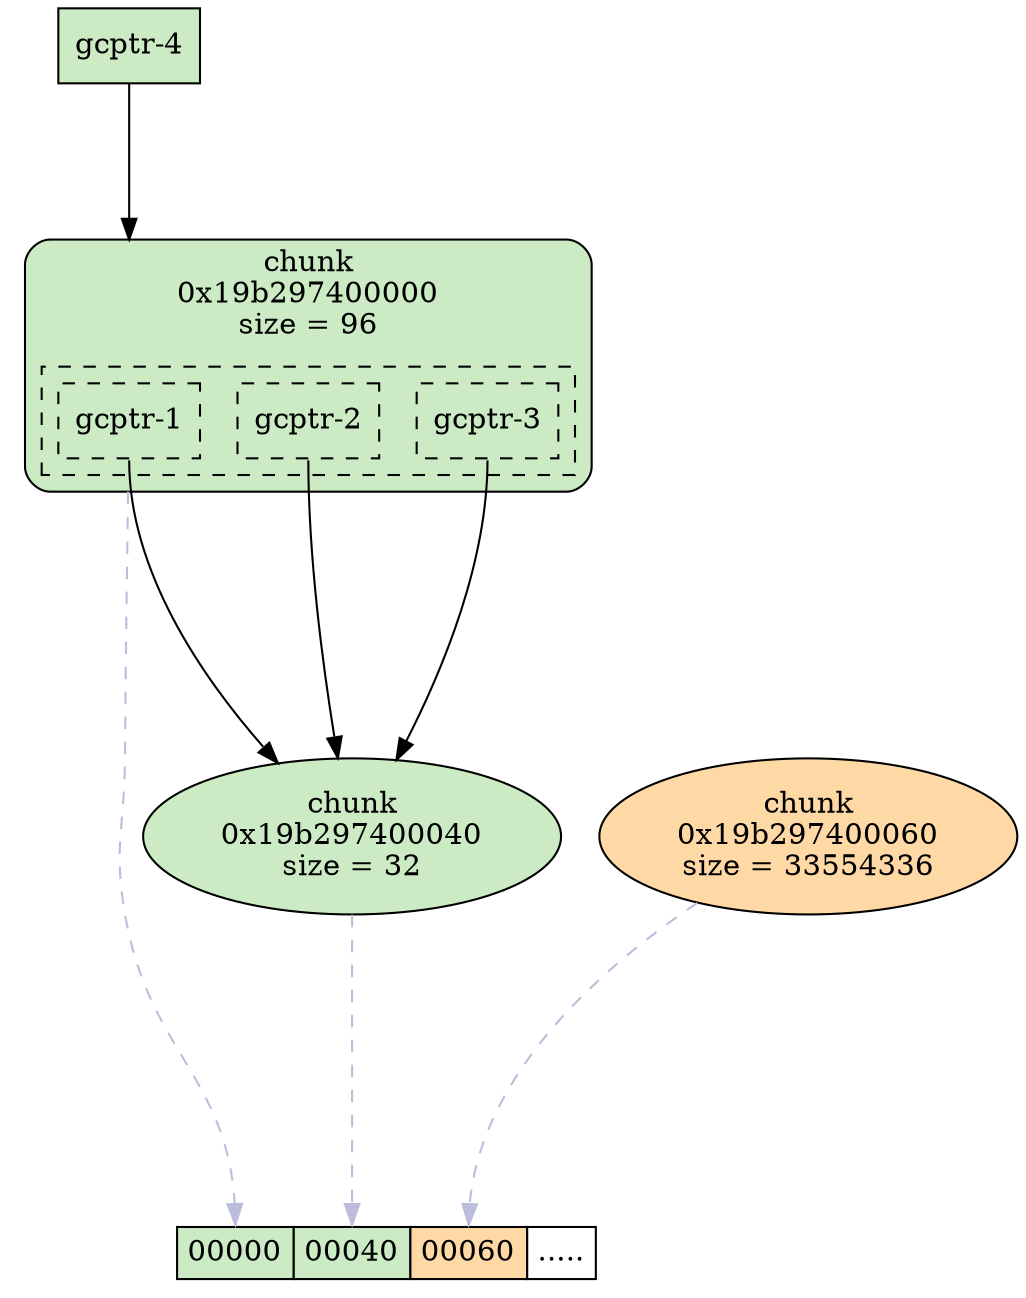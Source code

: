 digraph Objects {
	compound=true;

	# Flate heap layout
	heap[ shape = none, style = "" label=<
	<table BORDER="0" CELLBORDER="1" CELLSPACING="0" CELLPADDING="4">
		<TR>
			<TD bgcolor="#ccebc5" PORT="0x19b297400000">00000</TD>
			<TD bgcolor="#ccebc5" PORT="0x19b297400040">00040</TD>
			<TD bgcolor="#fed9a6" PORT="0x19b297400060">00060</TD>
			<TD>.....</TD>
		</TR>
	</table>>];

	// "cluster 0x19b297400000" -> "cluster 0x19b297400060" [lhead="cluster 0x19b297400060"];

	# Create chunks without gcpts
	node[ style="filled" ];
	"0x19b297400040" [ fillcolor="#ccebc5" label="chunk\n0x19b297400040\nsize = 32"];
	"0x19b297400060" [ fillcolor="#fed9a6" label="chunk\n0x19b297400060\nsize = 33554336"];

	# Draw heap to chunks connection
	"0x19b297400010" -> heap:"0x19b297400000" [ltail="cluster-0x19b297400000", style=dashed, color="#bcbddc"];
	"0x19b297400040" -> heap:"0x19b297400040" [style=dashed, color="#bcbddc"];
	"0x19b297400060" -> heap:"0x19b297400060" [style=dashed, color="#bcbddc"];

	graph [ranksep=2]
	# Chunks aka clusters
	// subgraph "cluster-0x19b297400080" { 
	// 	margin=20;
	// 	label="chunk\n0x19b297400080\nsize = 33554304";
	// 	style="rounded,filled";
	// 	fillcolor="#fed9a6"
	// 	subgraph "cluster-0x19b297400080-gcptrs" {
    //         label="gcptrs-0x19b297400080";
    //     }
	// }
	// subgraph "cluster-0x19b297400060" { 
	// 	label="chunk\n0x19b297400060\nsize = 32";
	// 	style="rounded,filled";
	// 	fillcolor="#ccebc5"

	// 	subgraph "cluster-0x19b297400060-gcptrs" {
    //         label="gcptrs-0x19b297400060";
    //     }
	// }
	subgraph "cluster-0x19b297400000" {
		label="chunk\n0x19b297400000\nsize = 96";
		style="rounded,filled";
		fillcolor="#ccebc5";

        subgraph "cluster" {
			style="dashed";
            label="";
    		"0x19b297400010" [style="filled,dashed", fillcolor="#ccebc5", shape=box, label="gcptr-1"];
    		"0x19b297400030" [style="filled,dashed", fillcolor="#ccebc5", shape=box, label="gcptr-2"];
    		"0x19b297400050" [style="filled,dashed", fillcolor="#ccebc5", shape=box, label="gcptr-3"];
        }
	}

    # Create GCPtr's that are not part of the heap
    "0x7fffffffd598" [style=filled, fillcolor="#ccebc5", shape=box, label="gcptr-4"];

	# Draw GCPtr - chunks connections
	"0x19b297400010":s -> "0x19b297400040";
	"0x19b297400030":s -> "0x19b297400040";
	"0x19b297400050":s -> "0x19b297400040";
	"0x7fffffffd598":s -> "0x19b297400010" [lhead="cluster-0x19b297400000"];
}
